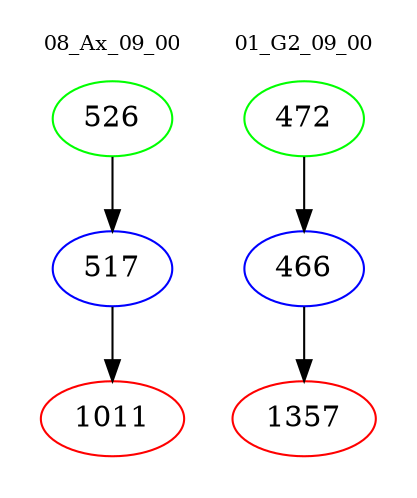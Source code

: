 digraph{
subgraph cluster_0 {
color = white
label = "08_Ax_09_00";
fontsize=10;
T0_526 [label="526", color="green"]
T0_526 -> T0_517 [color="black"]
T0_517 [label="517", color="blue"]
T0_517 -> T0_1011 [color="black"]
T0_1011 [label="1011", color="red"]
}
subgraph cluster_1 {
color = white
label = "01_G2_09_00";
fontsize=10;
T1_472 [label="472", color="green"]
T1_472 -> T1_466 [color="black"]
T1_466 [label="466", color="blue"]
T1_466 -> T1_1357 [color="black"]
T1_1357 [label="1357", color="red"]
}
}
